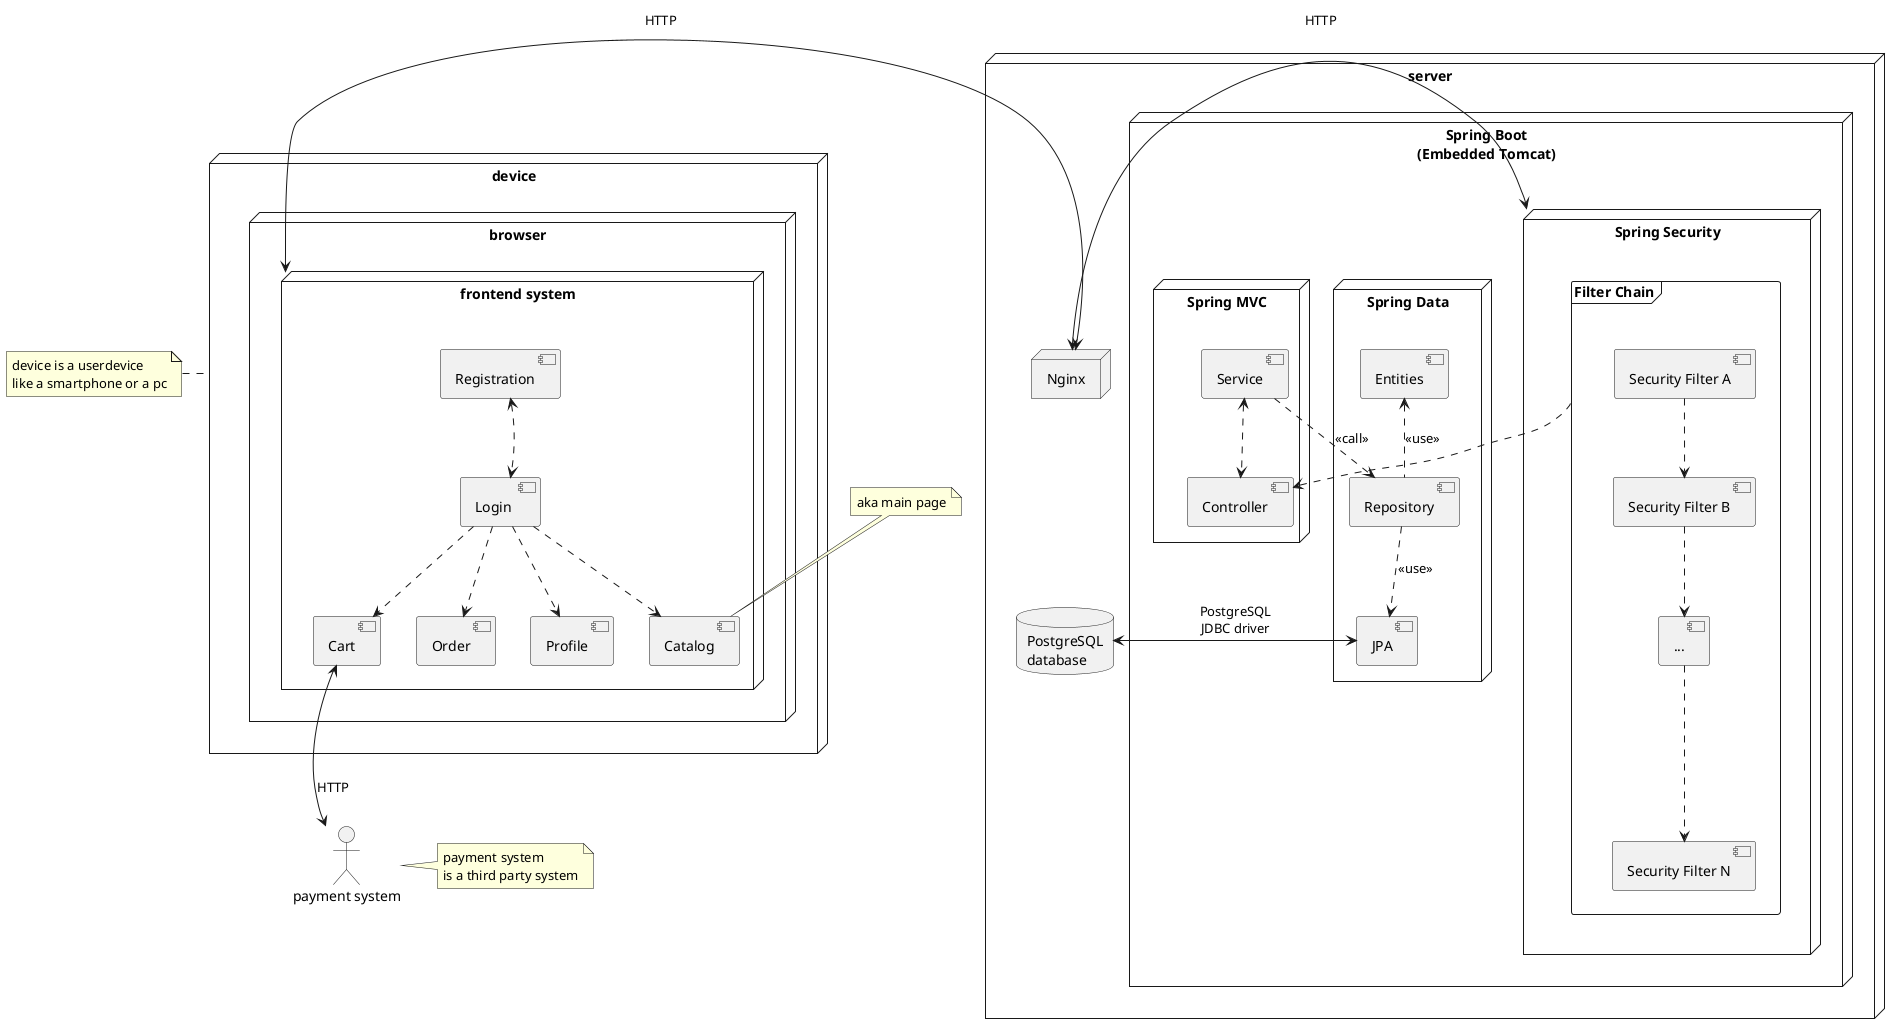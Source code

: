 @startuml component_diagram
node "device" as device {
    node browser{
        node "frontend system" as frontend{
            component "Catalog" as catalog
            component "Cart" as cart
            component "Order" as order
            component "Profile" as profile
            component "Registration" as registration
            component "Login " as login
        }
    }
}
registration -[hidden]down-> login
registration <..>  login 
login ..> profile
login ..> cart
login ..> order
login ..> catalog
note left of device
    device is a userdevice 
    like a smartphone or a pc
end note

note top of catalog
    aka main page
end note

"payment system" as payment
frontend -[hidden]right-> server
cart <-> payment : HTTP
cart -[hidden]down-> payment 

note right of payment
    payment system
    is a third party system
end note


node "Server" as server {
    node "Nginx" as nginx
      

    node "Spring Boot\n(Embedded Tomcat)" as boot{
        node "Spring Data" as data{
            component "Repository" as repository
            component "Entities" as entities
            component "JPA" as jpa
            entities <.. repository : <<use>>
            repository ..> jpa : <<use>>
        }
        node "Spring Security" as security{
            frame "Filter Chain" as filter{
                component "Security Filter A" as filter_a
                component "Security Filter B" as filter_b
                component "..." as filter_c
                component "Security Filter N" as filter_n
                filter_a .down.> filter_b
                filter_b .down.> filter_c
                filter_c .down.> filter_n
                

            }

        }
        node "Spring MVC" as mvc{
            component "Controller" as controller
            component "Service" as service
            service ..> repository : <<call>>
        }

    }
    
    database "PostgreSQL\ndatabase" as database{

    }
}
frontend <-> nginx : HTTP
nginx <-> security : HTTP
jpa <->  database : PostgreSQL\nJDBC driver
service <..>controller
filter ..> controller 
@enduml